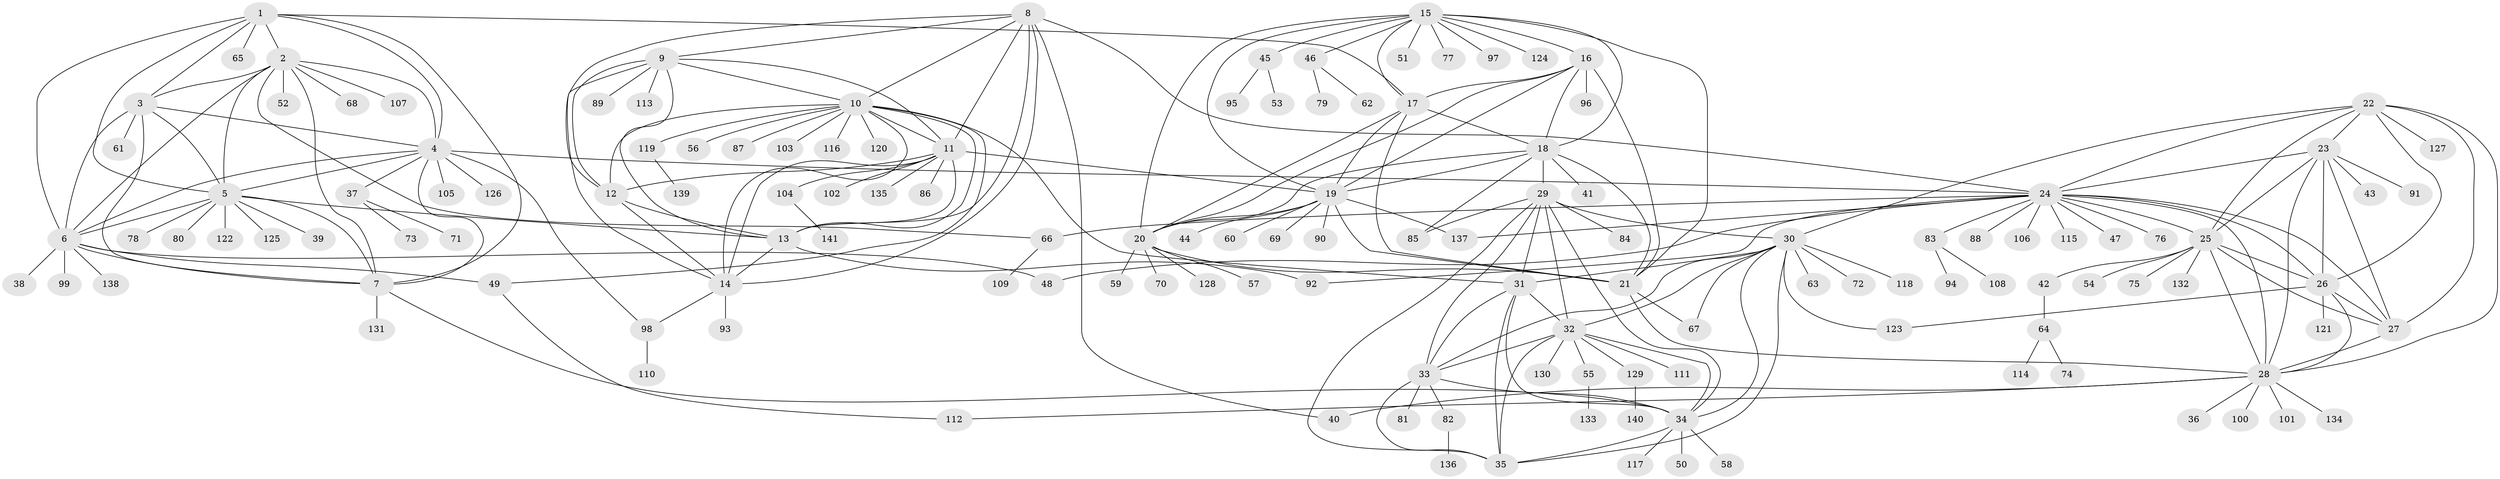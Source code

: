 // Generated by graph-tools (version 1.1) at 2025/55/03/09/25 04:55:07]
// undirected, 141 vertices, 232 edges
graph export_dot {
graph [start="1"]
  node [color=gray90,style=filled];
  1;
  2;
  3;
  4;
  5;
  6;
  7;
  8;
  9;
  10;
  11;
  12;
  13;
  14;
  15;
  16;
  17;
  18;
  19;
  20;
  21;
  22;
  23;
  24;
  25;
  26;
  27;
  28;
  29;
  30;
  31;
  32;
  33;
  34;
  35;
  36;
  37;
  38;
  39;
  40;
  41;
  42;
  43;
  44;
  45;
  46;
  47;
  48;
  49;
  50;
  51;
  52;
  53;
  54;
  55;
  56;
  57;
  58;
  59;
  60;
  61;
  62;
  63;
  64;
  65;
  66;
  67;
  68;
  69;
  70;
  71;
  72;
  73;
  74;
  75;
  76;
  77;
  78;
  79;
  80;
  81;
  82;
  83;
  84;
  85;
  86;
  87;
  88;
  89;
  90;
  91;
  92;
  93;
  94;
  95;
  96;
  97;
  98;
  99;
  100;
  101;
  102;
  103;
  104;
  105;
  106;
  107;
  108;
  109;
  110;
  111;
  112;
  113;
  114;
  115;
  116;
  117;
  118;
  119;
  120;
  121;
  122;
  123;
  124;
  125;
  126;
  127;
  128;
  129;
  130;
  131;
  132;
  133;
  134;
  135;
  136;
  137;
  138;
  139;
  140;
  141;
  1 -- 2;
  1 -- 3;
  1 -- 4;
  1 -- 5;
  1 -- 6;
  1 -- 7;
  1 -- 17;
  1 -- 65;
  2 -- 3;
  2 -- 4;
  2 -- 5;
  2 -- 6;
  2 -- 7;
  2 -- 52;
  2 -- 66;
  2 -- 68;
  2 -- 107;
  3 -- 4;
  3 -- 5;
  3 -- 6;
  3 -- 7;
  3 -- 61;
  4 -- 5;
  4 -- 6;
  4 -- 7;
  4 -- 24;
  4 -- 37;
  4 -- 98;
  4 -- 105;
  4 -- 126;
  5 -- 6;
  5 -- 7;
  5 -- 13;
  5 -- 39;
  5 -- 78;
  5 -- 80;
  5 -- 122;
  5 -- 125;
  6 -- 7;
  6 -- 38;
  6 -- 48;
  6 -- 49;
  6 -- 99;
  6 -- 138;
  7 -- 34;
  7 -- 131;
  8 -- 9;
  8 -- 10;
  8 -- 11;
  8 -- 12;
  8 -- 13;
  8 -- 14;
  8 -- 24;
  8 -- 40;
  9 -- 10;
  9 -- 11;
  9 -- 12;
  9 -- 13;
  9 -- 14;
  9 -- 89;
  9 -- 113;
  10 -- 11;
  10 -- 12;
  10 -- 13;
  10 -- 14;
  10 -- 31;
  10 -- 49;
  10 -- 56;
  10 -- 87;
  10 -- 103;
  10 -- 116;
  10 -- 119;
  10 -- 120;
  11 -- 12;
  11 -- 13;
  11 -- 14;
  11 -- 19;
  11 -- 86;
  11 -- 102;
  11 -- 104;
  11 -- 135;
  12 -- 13;
  12 -- 14;
  13 -- 14;
  13 -- 92;
  14 -- 93;
  14 -- 98;
  15 -- 16;
  15 -- 17;
  15 -- 18;
  15 -- 19;
  15 -- 20;
  15 -- 21;
  15 -- 45;
  15 -- 46;
  15 -- 51;
  15 -- 77;
  15 -- 97;
  15 -- 124;
  16 -- 17;
  16 -- 18;
  16 -- 19;
  16 -- 20;
  16 -- 21;
  16 -- 96;
  17 -- 18;
  17 -- 19;
  17 -- 20;
  17 -- 21;
  18 -- 19;
  18 -- 20;
  18 -- 21;
  18 -- 29;
  18 -- 41;
  18 -- 85;
  19 -- 20;
  19 -- 21;
  19 -- 44;
  19 -- 60;
  19 -- 69;
  19 -- 90;
  19 -- 137;
  20 -- 21;
  20 -- 57;
  20 -- 59;
  20 -- 70;
  20 -- 128;
  21 -- 28;
  21 -- 67;
  22 -- 23;
  22 -- 24;
  22 -- 25;
  22 -- 26;
  22 -- 27;
  22 -- 28;
  22 -- 30;
  22 -- 127;
  23 -- 24;
  23 -- 25;
  23 -- 26;
  23 -- 27;
  23 -- 28;
  23 -- 43;
  23 -- 91;
  24 -- 25;
  24 -- 26;
  24 -- 27;
  24 -- 28;
  24 -- 47;
  24 -- 48;
  24 -- 66;
  24 -- 76;
  24 -- 83;
  24 -- 88;
  24 -- 92;
  24 -- 106;
  24 -- 115;
  24 -- 137;
  25 -- 26;
  25 -- 27;
  25 -- 28;
  25 -- 42;
  25 -- 54;
  25 -- 75;
  25 -- 132;
  26 -- 27;
  26 -- 28;
  26 -- 121;
  26 -- 123;
  27 -- 28;
  28 -- 36;
  28 -- 40;
  28 -- 100;
  28 -- 101;
  28 -- 112;
  28 -- 134;
  29 -- 30;
  29 -- 31;
  29 -- 32;
  29 -- 33;
  29 -- 34;
  29 -- 35;
  29 -- 84;
  29 -- 85;
  30 -- 31;
  30 -- 32;
  30 -- 33;
  30 -- 34;
  30 -- 35;
  30 -- 63;
  30 -- 67;
  30 -- 72;
  30 -- 118;
  30 -- 123;
  31 -- 32;
  31 -- 33;
  31 -- 34;
  31 -- 35;
  32 -- 33;
  32 -- 34;
  32 -- 35;
  32 -- 55;
  32 -- 111;
  32 -- 129;
  32 -- 130;
  33 -- 34;
  33 -- 35;
  33 -- 81;
  33 -- 82;
  34 -- 35;
  34 -- 50;
  34 -- 58;
  34 -- 117;
  37 -- 71;
  37 -- 73;
  42 -- 64;
  45 -- 53;
  45 -- 95;
  46 -- 62;
  46 -- 79;
  49 -- 112;
  55 -- 133;
  64 -- 74;
  64 -- 114;
  66 -- 109;
  82 -- 136;
  83 -- 94;
  83 -- 108;
  98 -- 110;
  104 -- 141;
  119 -- 139;
  129 -- 140;
}
